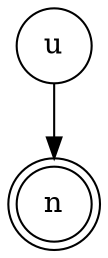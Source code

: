 digraph {   
    node [shape = doublecircle, color = black] n ;
    node [shape = circle];
    node [color= black];
    u -> n;	
}